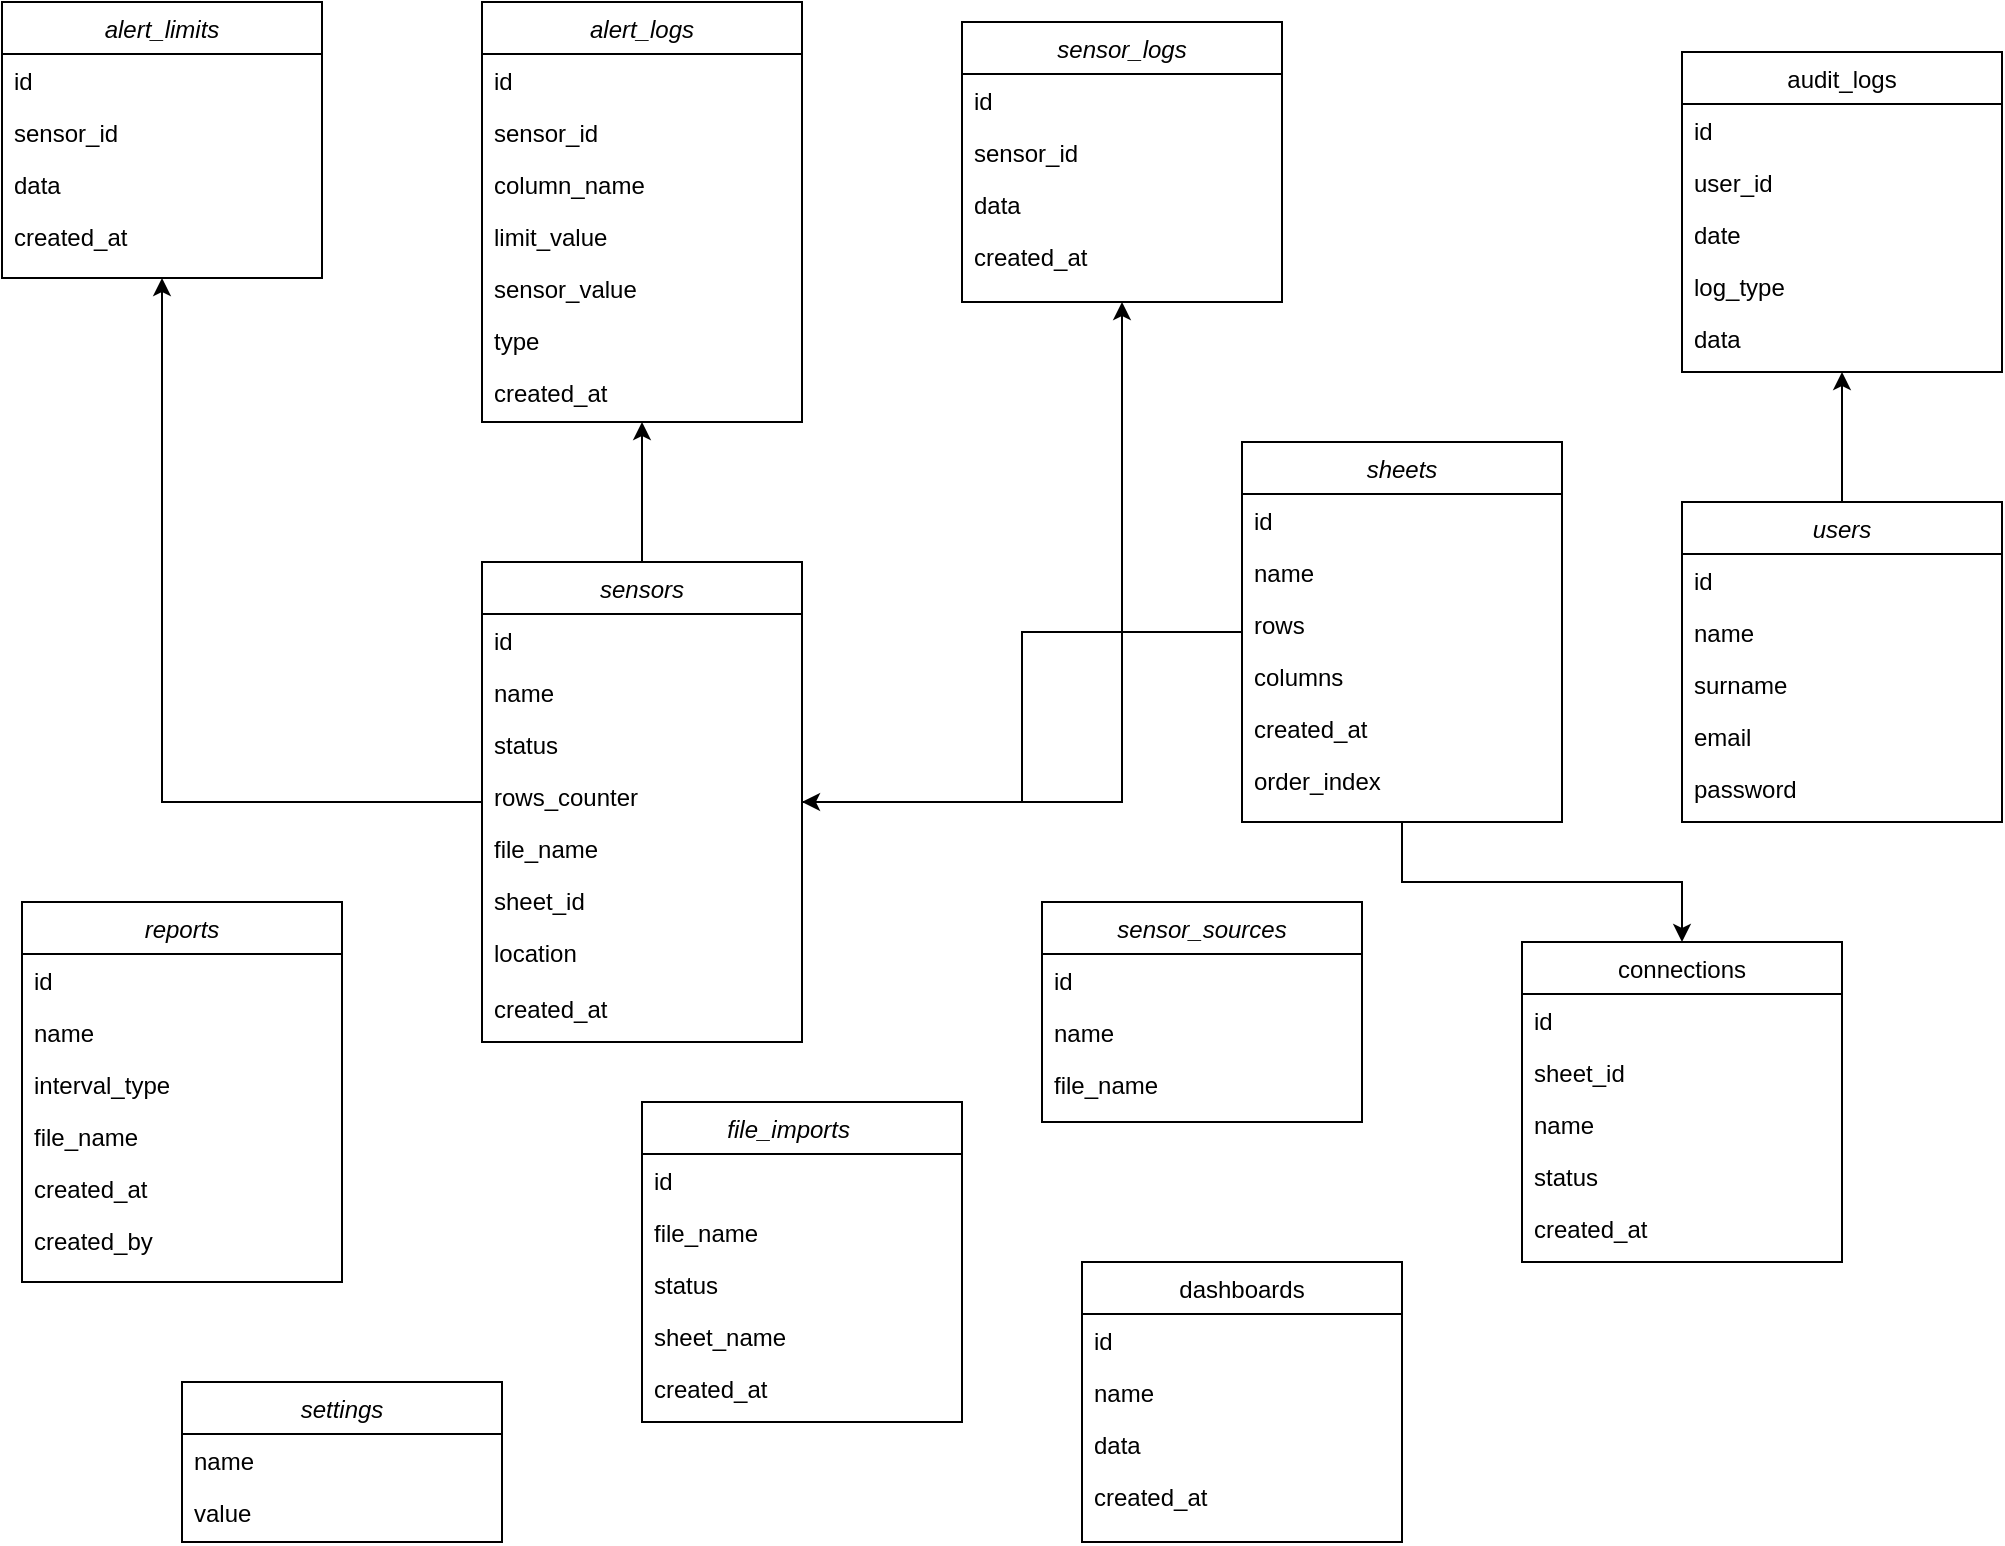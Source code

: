 <mxfile version="24.5.2" type="github">
  <diagram id="C5RBs43oDa-KdzZeNtuy" name="Page-1">
    <mxGraphModel dx="1593" dy="820" grid="1" gridSize="10" guides="1" tooltips="1" connect="1" arrows="1" fold="1" page="1" pageScale="1" pageWidth="2336" pageHeight="1654" math="0" shadow="0">
      <root>
        <mxCell id="WIyWlLk6GJQsqaUBKTNV-0" />
        <mxCell id="WIyWlLk6GJQsqaUBKTNV-1" parent="WIyWlLk6GJQsqaUBKTNV-0" />
        <mxCell id="zkfFHV4jXpPFQw0GAbJ--0" value="alert_logs" style="swimlane;fontStyle=2;align=center;verticalAlign=top;childLayout=stackLayout;horizontal=1;startSize=26;horizontalStack=0;resizeParent=1;resizeLast=0;collapsible=1;marginBottom=0;rounded=0;shadow=0;strokeWidth=1;" parent="WIyWlLk6GJQsqaUBKTNV-1" vertex="1">
          <mxGeometry x="260" y="30" width="160" height="210" as="geometry">
            <mxRectangle x="230" y="140" width="160" height="26" as="alternateBounds" />
          </mxGeometry>
        </mxCell>
        <mxCell id="zkfFHV4jXpPFQw0GAbJ--1" value="id" style="text;align=left;verticalAlign=top;spacingLeft=4;spacingRight=4;overflow=hidden;rotatable=0;points=[[0,0.5],[1,0.5]];portConstraint=eastwest;" parent="zkfFHV4jXpPFQw0GAbJ--0" vertex="1">
          <mxGeometry y="26" width="160" height="26" as="geometry" />
        </mxCell>
        <mxCell id="zkfFHV4jXpPFQw0GAbJ--2" value="sensor_id" style="text;align=left;verticalAlign=top;spacingLeft=4;spacingRight=4;overflow=hidden;rotatable=0;points=[[0,0.5],[1,0.5]];portConstraint=eastwest;rounded=0;shadow=0;html=0;" parent="zkfFHV4jXpPFQw0GAbJ--0" vertex="1">
          <mxGeometry y="52" width="160" height="26" as="geometry" />
        </mxCell>
        <mxCell id="zkfFHV4jXpPFQw0GAbJ--3" value="column_name" style="text;align=left;verticalAlign=top;spacingLeft=4;spacingRight=4;overflow=hidden;rotatable=0;points=[[0,0.5],[1,0.5]];portConstraint=eastwest;rounded=0;shadow=0;html=0;" parent="zkfFHV4jXpPFQw0GAbJ--0" vertex="1">
          <mxGeometry y="78" width="160" height="26" as="geometry" />
        </mxCell>
        <mxCell id="EYT1vPt8d5YR0Y9hA6N3-14" value="limit_value" style="text;align=left;verticalAlign=top;spacingLeft=4;spacingRight=4;overflow=hidden;rotatable=0;points=[[0,0.5],[1,0.5]];portConstraint=eastwest;rounded=0;shadow=0;html=0;" vertex="1" parent="zkfFHV4jXpPFQw0GAbJ--0">
          <mxGeometry y="104" width="160" height="26" as="geometry" />
        </mxCell>
        <mxCell id="EYT1vPt8d5YR0Y9hA6N3-15" value="sensor_value" style="text;align=left;verticalAlign=top;spacingLeft=4;spacingRight=4;overflow=hidden;rotatable=0;points=[[0,0.5],[1,0.5]];portConstraint=eastwest;rounded=0;shadow=0;html=0;" vertex="1" parent="zkfFHV4jXpPFQw0GAbJ--0">
          <mxGeometry y="130" width="160" height="26" as="geometry" />
        </mxCell>
        <mxCell id="EYT1vPt8d5YR0Y9hA6N3-16" value="type" style="text;align=left;verticalAlign=top;spacingLeft=4;spacingRight=4;overflow=hidden;rotatable=0;points=[[0,0.5],[1,0.5]];portConstraint=eastwest;rounded=0;shadow=0;html=0;" vertex="1" parent="zkfFHV4jXpPFQw0GAbJ--0">
          <mxGeometry y="156" width="160" height="26" as="geometry" />
        </mxCell>
        <mxCell id="EYT1vPt8d5YR0Y9hA6N3-17" value="created_at" style="text;align=left;verticalAlign=top;spacingLeft=4;spacingRight=4;overflow=hidden;rotatable=0;points=[[0,0.5],[1,0.5]];portConstraint=eastwest;rounded=0;shadow=0;html=0;" vertex="1" parent="zkfFHV4jXpPFQw0GAbJ--0">
          <mxGeometry y="182" width="160" height="26" as="geometry" />
        </mxCell>
        <mxCell id="zkfFHV4jXpPFQw0GAbJ--6" value="connections" style="swimlane;fontStyle=0;align=center;verticalAlign=top;childLayout=stackLayout;horizontal=1;startSize=26;horizontalStack=0;resizeParent=1;resizeLast=0;collapsible=1;marginBottom=0;rounded=0;shadow=0;strokeWidth=1;" parent="WIyWlLk6GJQsqaUBKTNV-1" vertex="1">
          <mxGeometry x="780" y="500" width="160" height="160" as="geometry">
            <mxRectangle x="130" y="380" width="160" height="26" as="alternateBounds" />
          </mxGeometry>
        </mxCell>
        <mxCell id="zkfFHV4jXpPFQw0GAbJ--7" value="id" style="text;align=left;verticalAlign=top;spacingLeft=4;spacingRight=4;overflow=hidden;rotatable=0;points=[[0,0.5],[1,0.5]];portConstraint=eastwest;" parent="zkfFHV4jXpPFQw0GAbJ--6" vertex="1">
          <mxGeometry y="26" width="160" height="26" as="geometry" />
        </mxCell>
        <mxCell id="zkfFHV4jXpPFQw0GAbJ--8" value="sheet_id" style="text;align=left;verticalAlign=top;spacingLeft=4;spacingRight=4;overflow=hidden;rotatable=0;points=[[0,0.5],[1,0.5]];portConstraint=eastwest;rounded=0;shadow=0;html=0;" parent="zkfFHV4jXpPFQw0GAbJ--6" vertex="1">
          <mxGeometry y="52" width="160" height="26" as="geometry" />
        </mxCell>
        <mxCell id="EYT1vPt8d5YR0Y9hA6N3-20" value="name" style="text;align=left;verticalAlign=top;spacingLeft=4;spacingRight=4;overflow=hidden;rotatable=0;points=[[0,0.5],[1,0.5]];portConstraint=eastwest;rounded=0;shadow=0;html=0;" vertex="1" parent="zkfFHV4jXpPFQw0GAbJ--6">
          <mxGeometry y="78" width="160" height="26" as="geometry" />
        </mxCell>
        <mxCell id="EYT1vPt8d5YR0Y9hA6N3-21" value="status" style="text;align=left;verticalAlign=top;spacingLeft=4;spacingRight=4;overflow=hidden;rotatable=0;points=[[0,0.5],[1,0.5]];portConstraint=eastwest;rounded=0;shadow=0;html=0;" vertex="1" parent="zkfFHV4jXpPFQw0GAbJ--6">
          <mxGeometry y="104" width="160" height="26" as="geometry" />
        </mxCell>
        <mxCell id="EYT1vPt8d5YR0Y9hA6N3-22" value="created_at" style="text;align=left;verticalAlign=top;spacingLeft=4;spacingRight=4;overflow=hidden;rotatable=0;points=[[0,0.5],[1,0.5]];portConstraint=eastwest;rounded=0;shadow=0;html=0;" vertex="1" parent="zkfFHV4jXpPFQw0GAbJ--6">
          <mxGeometry y="130" width="160" height="26" as="geometry" />
        </mxCell>
        <mxCell id="zkfFHV4jXpPFQw0GAbJ--13" value="dashboards" style="swimlane;fontStyle=0;align=center;verticalAlign=top;childLayout=stackLayout;horizontal=1;startSize=26;horizontalStack=0;resizeParent=1;resizeLast=0;collapsible=1;marginBottom=0;rounded=0;shadow=0;strokeWidth=1;" parent="WIyWlLk6GJQsqaUBKTNV-1" vertex="1">
          <mxGeometry x="560" y="660" width="160" height="140" as="geometry">
            <mxRectangle x="340" y="380" width="170" height="26" as="alternateBounds" />
          </mxGeometry>
        </mxCell>
        <mxCell id="zkfFHV4jXpPFQw0GAbJ--14" value="id" style="text;align=left;verticalAlign=top;spacingLeft=4;spacingRight=4;overflow=hidden;rotatable=0;points=[[0,0.5],[1,0.5]];portConstraint=eastwest;" parent="zkfFHV4jXpPFQw0GAbJ--13" vertex="1">
          <mxGeometry y="26" width="160" height="26" as="geometry" />
        </mxCell>
        <mxCell id="EYT1vPt8d5YR0Y9hA6N3-23" value="name" style="text;align=left;verticalAlign=top;spacingLeft=4;spacingRight=4;overflow=hidden;rotatable=0;points=[[0,0.5],[1,0.5]];portConstraint=eastwest;" vertex="1" parent="zkfFHV4jXpPFQw0GAbJ--13">
          <mxGeometry y="52" width="160" height="26" as="geometry" />
        </mxCell>
        <mxCell id="EYT1vPt8d5YR0Y9hA6N3-24" value="data" style="text;align=left;verticalAlign=top;spacingLeft=4;spacingRight=4;overflow=hidden;rotatable=0;points=[[0,0.5],[1,0.5]];portConstraint=eastwest;" vertex="1" parent="zkfFHV4jXpPFQw0GAbJ--13">
          <mxGeometry y="78" width="160" height="26" as="geometry" />
        </mxCell>
        <mxCell id="EYT1vPt8d5YR0Y9hA6N3-25" value="created_at" style="text;align=left;verticalAlign=top;spacingLeft=4;spacingRight=4;overflow=hidden;rotatable=0;points=[[0,0.5],[1,0.5]];portConstraint=eastwest;" vertex="1" parent="zkfFHV4jXpPFQw0GAbJ--13">
          <mxGeometry y="104" width="160" height="26" as="geometry" />
        </mxCell>
        <mxCell id="zkfFHV4jXpPFQw0GAbJ--17" value="audit_logs" style="swimlane;fontStyle=0;align=center;verticalAlign=top;childLayout=stackLayout;horizontal=1;startSize=26;horizontalStack=0;resizeParent=1;resizeLast=0;collapsible=1;marginBottom=0;rounded=0;shadow=0;strokeWidth=1;" parent="WIyWlLk6GJQsqaUBKTNV-1" vertex="1">
          <mxGeometry x="860" y="55" width="160" height="160" as="geometry">
            <mxRectangle x="550" y="140" width="160" height="26" as="alternateBounds" />
          </mxGeometry>
        </mxCell>
        <mxCell id="zkfFHV4jXpPFQw0GAbJ--18" value="id" style="text;align=left;verticalAlign=top;spacingLeft=4;spacingRight=4;overflow=hidden;rotatable=0;points=[[0,0.5],[1,0.5]];portConstraint=eastwest;" parent="zkfFHV4jXpPFQw0GAbJ--17" vertex="1">
          <mxGeometry y="26" width="160" height="26" as="geometry" />
        </mxCell>
        <mxCell id="zkfFHV4jXpPFQw0GAbJ--19" value="user_id" style="text;align=left;verticalAlign=top;spacingLeft=4;spacingRight=4;overflow=hidden;rotatable=0;points=[[0,0.5],[1,0.5]];portConstraint=eastwest;rounded=0;shadow=0;html=0;" parent="zkfFHV4jXpPFQw0GAbJ--17" vertex="1">
          <mxGeometry y="52" width="160" height="26" as="geometry" />
        </mxCell>
        <mxCell id="zkfFHV4jXpPFQw0GAbJ--20" value="date" style="text;align=left;verticalAlign=top;spacingLeft=4;spacingRight=4;overflow=hidden;rotatable=0;points=[[0,0.5],[1,0.5]];portConstraint=eastwest;rounded=0;shadow=0;html=0;" parent="zkfFHV4jXpPFQw0GAbJ--17" vertex="1">
          <mxGeometry y="78" width="160" height="26" as="geometry" />
        </mxCell>
        <mxCell id="zkfFHV4jXpPFQw0GAbJ--21" value="log_type&#xa;" style="text;align=left;verticalAlign=top;spacingLeft=4;spacingRight=4;overflow=hidden;rotatable=0;points=[[0,0.5],[1,0.5]];portConstraint=eastwest;rounded=0;shadow=0;html=0;" parent="zkfFHV4jXpPFQw0GAbJ--17" vertex="1">
          <mxGeometry y="104" width="160" height="26" as="geometry" />
        </mxCell>
        <mxCell id="zkfFHV4jXpPFQw0GAbJ--22" value="data" style="text;align=left;verticalAlign=top;spacingLeft=4;spacingRight=4;overflow=hidden;rotatable=0;points=[[0,0.5],[1,0.5]];portConstraint=eastwest;rounded=0;shadow=0;html=0;" parent="zkfFHV4jXpPFQw0GAbJ--17" vertex="1">
          <mxGeometry y="130" width="160" height="26" as="geometry" />
        </mxCell>
        <mxCell id="EYT1vPt8d5YR0Y9hA6N3-0" value="file_imports    " style="swimlane;fontStyle=2;align=center;verticalAlign=top;childLayout=stackLayout;horizontal=1;startSize=26;horizontalStack=0;resizeParent=1;resizeLast=0;collapsible=1;marginBottom=0;rounded=0;shadow=0;strokeWidth=1;" vertex="1" parent="WIyWlLk6GJQsqaUBKTNV-1">
          <mxGeometry x="340" y="580" width="160" height="160" as="geometry">
            <mxRectangle x="230" y="140" width="160" height="26" as="alternateBounds" />
          </mxGeometry>
        </mxCell>
        <mxCell id="EYT1vPt8d5YR0Y9hA6N3-1" value="id" style="text;align=left;verticalAlign=top;spacingLeft=4;spacingRight=4;overflow=hidden;rotatable=0;points=[[0,0.5],[1,0.5]];portConstraint=eastwest;" vertex="1" parent="EYT1vPt8d5YR0Y9hA6N3-0">
          <mxGeometry y="26" width="160" height="26" as="geometry" />
        </mxCell>
        <mxCell id="EYT1vPt8d5YR0Y9hA6N3-2" value="file_name" style="text;align=left;verticalAlign=top;spacingLeft=4;spacingRight=4;overflow=hidden;rotatable=0;points=[[0,0.5],[1,0.5]];portConstraint=eastwest;rounded=0;shadow=0;html=0;" vertex="1" parent="EYT1vPt8d5YR0Y9hA6N3-0">
          <mxGeometry y="52" width="160" height="26" as="geometry" />
        </mxCell>
        <mxCell id="EYT1vPt8d5YR0Y9hA6N3-3" value="status" style="text;align=left;verticalAlign=top;spacingLeft=4;spacingRight=4;overflow=hidden;rotatable=0;points=[[0,0.5],[1,0.5]];portConstraint=eastwest;rounded=0;shadow=0;html=0;" vertex="1" parent="EYT1vPt8d5YR0Y9hA6N3-0">
          <mxGeometry y="78" width="160" height="26" as="geometry" />
        </mxCell>
        <mxCell id="EYT1vPt8d5YR0Y9hA6N3-26" value="sheet_name" style="text;align=left;verticalAlign=top;spacingLeft=4;spacingRight=4;overflow=hidden;rotatable=0;points=[[0,0.5],[1,0.5]];portConstraint=eastwest;rounded=0;shadow=0;html=0;" vertex="1" parent="EYT1vPt8d5YR0Y9hA6N3-0">
          <mxGeometry y="104" width="160" height="26" as="geometry" />
        </mxCell>
        <mxCell id="EYT1vPt8d5YR0Y9hA6N3-27" value="created_at" style="text;align=left;verticalAlign=top;spacingLeft=4;spacingRight=4;overflow=hidden;rotatable=0;points=[[0,0.5],[1,0.5]];portConstraint=eastwest;rounded=0;shadow=0;html=0;" vertex="1" parent="EYT1vPt8d5YR0Y9hA6N3-0">
          <mxGeometry y="130" width="160" height="26" as="geometry" />
        </mxCell>
        <mxCell id="EYT1vPt8d5YR0Y9hA6N3-6" value="alert_limits" style="swimlane;fontStyle=2;align=center;verticalAlign=top;childLayout=stackLayout;horizontal=1;startSize=26;horizontalStack=0;resizeParent=1;resizeLast=0;collapsible=1;marginBottom=0;rounded=0;shadow=0;strokeWidth=1;" vertex="1" parent="WIyWlLk6GJQsqaUBKTNV-1">
          <mxGeometry x="20" y="30" width="160" height="138" as="geometry">
            <mxRectangle x="230" y="140" width="160" height="26" as="alternateBounds" />
          </mxGeometry>
        </mxCell>
        <mxCell id="EYT1vPt8d5YR0Y9hA6N3-7" value="id" style="text;align=left;verticalAlign=top;spacingLeft=4;spacingRight=4;overflow=hidden;rotatable=0;points=[[0,0.5],[1,0.5]];portConstraint=eastwest;" vertex="1" parent="EYT1vPt8d5YR0Y9hA6N3-6">
          <mxGeometry y="26" width="160" height="26" as="geometry" />
        </mxCell>
        <mxCell id="EYT1vPt8d5YR0Y9hA6N3-8" value="sensor_id" style="text;align=left;verticalAlign=top;spacingLeft=4;spacingRight=4;overflow=hidden;rotatable=0;points=[[0,0.5],[1,0.5]];portConstraint=eastwest;rounded=0;shadow=0;html=0;" vertex="1" parent="EYT1vPt8d5YR0Y9hA6N3-6">
          <mxGeometry y="52" width="160" height="26" as="geometry" />
        </mxCell>
        <mxCell id="EYT1vPt8d5YR0Y9hA6N3-9" value="data" style="text;align=left;verticalAlign=top;spacingLeft=4;spacingRight=4;overflow=hidden;rotatable=0;points=[[0,0.5],[1,0.5]];portConstraint=eastwest;rounded=0;shadow=0;html=0;" vertex="1" parent="EYT1vPt8d5YR0Y9hA6N3-6">
          <mxGeometry y="78" width="160" height="26" as="geometry" />
        </mxCell>
        <mxCell id="EYT1vPt8d5YR0Y9hA6N3-13" value="created_at&#xa;" style="text;align=left;verticalAlign=top;spacingLeft=4;spacingRight=4;overflow=hidden;rotatable=0;points=[[0,0.5],[1,0.5]];portConstraint=eastwest;rounded=0;shadow=0;html=0;" vertex="1" parent="EYT1vPt8d5YR0Y9hA6N3-6">
          <mxGeometry y="104" width="160" height="26" as="geometry" />
        </mxCell>
        <mxCell id="EYT1vPt8d5YR0Y9hA6N3-28" value="reports" style="swimlane;fontStyle=2;align=center;verticalAlign=top;childLayout=stackLayout;horizontal=1;startSize=26;horizontalStack=0;resizeParent=1;resizeLast=0;collapsible=1;marginBottom=0;rounded=0;shadow=0;strokeWidth=1;" vertex="1" parent="WIyWlLk6GJQsqaUBKTNV-1">
          <mxGeometry x="30" y="480" width="160" height="190" as="geometry">
            <mxRectangle x="230" y="140" width="160" height="26" as="alternateBounds" />
          </mxGeometry>
        </mxCell>
        <mxCell id="EYT1vPt8d5YR0Y9hA6N3-29" value="id" style="text;align=left;verticalAlign=top;spacingLeft=4;spacingRight=4;overflow=hidden;rotatable=0;points=[[0,0.5],[1,0.5]];portConstraint=eastwest;" vertex="1" parent="EYT1vPt8d5YR0Y9hA6N3-28">
          <mxGeometry y="26" width="160" height="26" as="geometry" />
        </mxCell>
        <mxCell id="EYT1vPt8d5YR0Y9hA6N3-30" value="name" style="text;align=left;verticalAlign=top;spacingLeft=4;spacingRight=4;overflow=hidden;rotatable=0;points=[[0,0.5],[1,0.5]];portConstraint=eastwest;rounded=0;shadow=0;html=0;" vertex="1" parent="EYT1vPt8d5YR0Y9hA6N3-28">
          <mxGeometry y="52" width="160" height="26" as="geometry" />
        </mxCell>
        <mxCell id="EYT1vPt8d5YR0Y9hA6N3-31" value="interval_type" style="text;align=left;verticalAlign=top;spacingLeft=4;spacingRight=4;overflow=hidden;rotatable=0;points=[[0,0.5],[1,0.5]];portConstraint=eastwest;rounded=0;shadow=0;html=0;" vertex="1" parent="EYT1vPt8d5YR0Y9hA6N3-28">
          <mxGeometry y="78" width="160" height="26" as="geometry" />
        </mxCell>
        <mxCell id="EYT1vPt8d5YR0Y9hA6N3-32" value="file_name" style="text;align=left;verticalAlign=top;spacingLeft=4;spacingRight=4;overflow=hidden;rotatable=0;points=[[0,0.5],[1,0.5]];portConstraint=eastwest;rounded=0;shadow=0;html=0;" vertex="1" parent="EYT1vPt8d5YR0Y9hA6N3-28">
          <mxGeometry y="104" width="160" height="26" as="geometry" />
        </mxCell>
        <mxCell id="EYT1vPt8d5YR0Y9hA6N3-33" value="created_at" style="text;align=left;verticalAlign=top;spacingLeft=4;spacingRight=4;overflow=hidden;rotatable=0;points=[[0,0.5],[1,0.5]];portConstraint=eastwest;rounded=0;shadow=0;html=0;" vertex="1" parent="EYT1vPt8d5YR0Y9hA6N3-28">
          <mxGeometry y="130" width="160" height="26" as="geometry" />
        </mxCell>
        <mxCell id="EYT1vPt8d5YR0Y9hA6N3-34" value="created_by" style="text;align=left;verticalAlign=top;spacingLeft=4;spacingRight=4;overflow=hidden;rotatable=0;points=[[0,0.5],[1,0.5]];portConstraint=eastwest;rounded=0;shadow=0;html=0;" vertex="1" parent="EYT1vPt8d5YR0Y9hA6N3-28">
          <mxGeometry y="156" width="160" height="26" as="geometry" />
        </mxCell>
        <mxCell id="EYT1vPt8d5YR0Y9hA6N3-36" value="sensor_logs" style="swimlane;fontStyle=2;align=center;verticalAlign=top;childLayout=stackLayout;horizontal=1;startSize=26;horizontalStack=0;resizeParent=1;resizeLast=0;collapsible=1;marginBottom=0;rounded=0;shadow=0;strokeWidth=1;" vertex="1" parent="WIyWlLk6GJQsqaUBKTNV-1">
          <mxGeometry x="500" y="40" width="160" height="140" as="geometry">
            <mxRectangle x="230" y="140" width="160" height="26" as="alternateBounds" />
          </mxGeometry>
        </mxCell>
        <mxCell id="EYT1vPt8d5YR0Y9hA6N3-37" value="id" style="text;align=left;verticalAlign=top;spacingLeft=4;spacingRight=4;overflow=hidden;rotatable=0;points=[[0,0.5],[1,0.5]];portConstraint=eastwest;" vertex="1" parent="EYT1vPt8d5YR0Y9hA6N3-36">
          <mxGeometry y="26" width="160" height="26" as="geometry" />
        </mxCell>
        <mxCell id="EYT1vPt8d5YR0Y9hA6N3-38" value="sensor_id" style="text;align=left;verticalAlign=top;spacingLeft=4;spacingRight=4;overflow=hidden;rotatable=0;points=[[0,0.5],[1,0.5]];portConstraint=eastwest;rounded=0;shadow=0;html=0;" vertex="1" parent="EYT1vPt8d5YR0Y9hA6N3-36">
          <mxGeometry y="52" width="160" height="26" as="geometry" />
        </mxCell>
        <mxCell id="EYT1vPt8d5YR0Y9hA6N3-39" value="data" style="text;align=left;verticalAlign=top;spacingLeft=4;spacingRight=4;overflow=hidden;rotatable=0;points=[[0,0.5],[1,0.5]];portConstraint=eastwest;rounded=0;shadow=0;html=0;" vertex="1" parent="EYT1vPt8d5YR0Y9hA6N3-36">
          <mxGeometry y="78" width="160" height="26" as="geometry" />
        </mxCell>
        <mxCell id="EYT1vPt8d5YR0Y9hA6N3-40" value="created_at" style="text;align=left;verticalAlign=top;spacingLeft=4;spacingRight=4;overflow=hidden;rotatable=0;points=[[0,0.5],[1,0.5]];portConstraint=eastwest;rounded=0;shadow=0;html=0;" vertex="1" parent="EYT1vPt8d5YR0Y9hA6N3-36">
          <mxGeometry y="104" width="160" height="26" as="geometry" />
        </mxCell>
        <mxCell id="EYT1vPt8d5YR0Y9hA6N3-44" value="sensor_sources" style="swimlane;fontStyle=2;align=center;verticalAlign=top;childLayout=stackLayout;horizontal=1;startSize=26;horizontalStack=0;resizeParent=1;resizeLast=0;collapsible=1;marginBottom=0;rounded=0;shadow=0;strokeWidth=1;" vertex="1" parent="WIyWlLk6GJQsqaUBKTNV-1">
          <mxGeometry x="540" y="480" width="160" height="110" as="geometry">
            <mxRectangle x="230" y="140" width="160" height="26" as="alternateBounds" />
          </mxGeometry>
        </mxCell>
        <mxCell id="EYT1vPt8d5YR0Y9hA6N3-45" value="id" style="text;align=left;verticalAlign=top;spacingLeft=4;spacingRight=4;overflow=hidden;rotatable=0;points=[[0,0.5],[1,0.5]];portConstraint=eastwest;" vertex="1" parent="EYT1vPt8d5YR0Y9hA6N3-44">
          <mxGeometry y="26" width="160" height="26" as="geometry" />
        </mxCell>
        <mxCell id="EYT1vPt8d5YR0Y9hA6N3-46" value="name" style="text;align=left;verticalAlign=top;spacingLeft=4;spacingRight=4;overflow=hidden;rotatable=0;points=[[0,0.5],[1,0.5]];portConstraint=eastwest;rounded=0;shadow=0;html=0;" vertex="1" parent="EYT1vPt8d5YR0Y9hA6N3-44">
          <mxGeometry y="52" width="160" height="26" as="geometry" />
        </mxCell>
        <mxCell id="EYT1vPt8d5YR0Y9hA6N3-47" value="file_name" style="text;align=left;verticalAlign=top;spacingLeft=4;spacingRight=4;overflow=hidden;rotatable=0;points=[[0,0.5],[1,0.5]];portConstraint=eastwest;rounded=0;shadow=0;html=0;" vertex="1" parent="EYT1vPt8d5YR0Y9hA6N3-44">
          <mxGeometry y="78" width="160" height="26" as="geometry" />
        </mxCell>
        <mxCell id="EYT1vPt8d5YR0Y9hA6N3-134" style="edgeStyle=orthogonalEdgeStyle;rounded=0;orthogonalLoop=1;jettySize=auto;html=1;entryX=0.5;entryY=1;entryDx=0;entryDy=0;" edge="1" parent="WIyWlLk6GJQsqaUBKTNV-1" source="EYT1vPt8d5YR0Y9hA6N3-52" target="EYT1vPt8d5YR0Y9hA6N3-6">
          <mxGeometry relative="1" as="geometry" />
        </mxCell>
        <mxCell id="EYT1vPt8d5YR0Y9hA6N3-135" style="edgeStyle=orthogonalEdgeStyle;rounded=0;orthogonalLoop=1;jettySize=auto;html=1;" edge="1" parent="WIyWlLk6GJQsqaUBKTNV-1" source="EYT1vPt8d5YR0Y9hA6N3-52" target="zkfFHV4jXpPFQw0GAbJ--0">
          <mxGeometry relative="1" as="geometry" />
        </mxCell>
        <mxCell id="EYT1vPt8d5YR0Y9hA6N3-136" style="edgeStyle=orthogonalEdgeStyle;rounded=0;orthogonalLoop=1;jettySize=auto;html=1;" edge="1" parent="WIyWlLk6GJQsqaUBKTNV-1" source="EYT1vPt8d5YR0Y9hA6N3-52" target="EYT1vPt8d5YR0Y9hA6N3-36">
          <mxGeometry relative="1" as="geometry" />
        </mxCell>
        <mxCell id="EYT1vPt8d5YR0Y9hA6N3-52" value="sensors" style="swimlane;fontStyle=2;align=center;verticalAlign=top;childLayout=stackLayout;horizontal=1;startSize=26;horizontalStack=0;resizeParent=1;resizeLast=0;collapsible=1;marginBottom=0;rounded=0;shadow=0;strokeWidth=1;" vertex="1" parent="WIyWlLk6GJQsqaUBKTNV-1">
          <mxGeometry x="260" y="310" width="160" height="240" as="geometry">
            <mxRectangle x="230" y="140" width="160" height="26" as="alternateBounds" />
          </mxGeometry>
        </mxCell>
        <mxCell id="EYT1vPt8d5YR0Y9hA6N3-53" value="id" style="text;align=left;verticalAlign=top;spacingLeft=4;spacingRight=4;overflow=hidden;rotatable=0;points=[[0,0.5],[1,0.5]];portConstraint=eastwest;" vertex="1" parent="EYT1vPt8d5YR0Y9hA6N3-52">
          <mxGeometry y="26" width="160" height="26" as="geometry" />
        </mxCell>
        <mxCell id="EYT1vPt8d5YR0Y9hA6N3-54" value="name" style="text;align=left;verticalAlign=top;spacingLeft=4;spacingRight=4;overflow=hidden;rotatable=0;points=[[0,0.5],[1,0.5]];portConstraint=eastwest;rounded=0;shadow=0;html=0;" vertex="1" parent="EYT1vPt8d5YR0Y9hA6N3-52">
          <mxGeometry y="52" width="160" height="26" as="geometry" />
        </mxCell>
        <mxCell id="EYT1vPt8d5YR0Y9hA6N3-55" value="status" style="text;align=left;verticalAlign=top;spacingLeft=4;spacingRight=4;overflow=hidden;rotatable=0;points=[[0,0.5],[1,0.5]];portConstraint=eastwest;rounded=0;shadow=0;html=0;" vertex="1" parent="EYT1vPt8d5YR0Y9hA6N3-52">
          <mxGeometry y="78" width="160" height="26" as="geometry" />
        </mxCell>
        <mxCell id="EYT1vPt8d5YR0Y9hA6N3-56" value="rows_counter" style="text;align=left;verticalAlign=top;spacingLeft=4;spacingRight=4;overflow=hidden;rotatable=0;points=[[0,0.5],[1,0.5]];portConstraint=eastwest;rounded=0;shadow=0;html=0;" vertex="1" parent="EYT1vPt8d5YR0Y9hA6N3-52">
          <mxGeometry y="104" width="160" height="26" as="geometry" />
        </mxCell>
        <mxCell id="EYT1vPt8d5YR0Y9hA6N3-57" value="file_name" style="text;align=left;verticalAlign=top;spacingLeft=4;spacingRight=4;overflow=hidden;rotatable=0;points=[[0,0.5],[1,0.5]];portConstraint=eastwest;rounded=0;shadow=0;html=0;" vertex="1" parent="EYT1vPt8d5YR0Y9hA6N3-52">
          <mxGeometry y="130" width="160" height="26" as="geometry" />
        </mxCell>
        <mxCell id="EYT1vPt8d5YR0Y9hA6N3-58" value="sheet_id" style="text;align=left;verticalAlign=top;spacingLeft=4;spacingRight=4;overflow=hidden;rotatable=0;points=[[0,0.5],[1,0.5]];portConstraint=eastwest;rounded=0;shadow=0;html=0;" vertex="1" parent="EYT1vPt8d5YR0Y9hA6N3-52">
          <mxGeometry y="156" width="160" height="26" as="geometry" />
        </mxCell>
        <mxCell id="EYT1vPt8d5YR0Y9hA6N3-59" value="location" style="text;align=left;verticalAlign=top;spacingLeft=4;spacingRight=4;overflow=hidden;rotatable=0;points=[[0,0.5],[1,0.5]];portConstraint=eastwest;rounded=0;shadow=0;html=0;" vertex="1" parent="EYT1vPt8d5YR0Y9hA6N3-52">
          <mxGeometry y="182" width="160" height="28" as="geometry" />
        </mxCell>
        <mxCell id="EYT1vPt8d5YR0Y9hA6N3-68" value="created_at" style="text;align=left;verticalAlign=top;spacingLeft=4;spacingRight=4;overflow=hidden;rotatable=0;points=[[0,0.5],[1,0.5]];portConstraint=eastwest;rounded=0;shadow=0;html=0;" vertex="1" parent="EYT1vPt8d5YR0Y9hA6N3-52">
          <mxGeometry y="210" width="160" height="28" as="geometry" />
        </mxCell>
        <mxCell id="EYT1vPt8d5YR0Y9hA6N3-69" value="settings" style="swimlane;fontStyle=2;align=center;verticalAlign=top;childLayout=stackLayout;horizontal=1;startSize=26;horizontalStack=0;resizeParent=1;resizeLast=0;collapsible=1;marginBottom=0;rounded=0;shadow=0;strokeWidth=1;" vertex="1" parent="WIyWlLk6GJQsqaUBKTNV-1">
          <mxGeometry x="110" y="720" width="160" height="80" as="geometry">
            <mxRectangle x="230" y="140" width="160" height="26" as="alternateBounds" />
          </mxGeometry>
        </mxCell>
        <mxCell id="EYT1vPt8d5YR0Y9hA6N3-71" value="name" style="text;align=left;verticalAlign=top;spacingLeft=4;spacingRight=4;overflow=hidden;rotatable=0;points=[[0,0.5],[1,0.5]];portConstraint=eastwest;rounded=0;shadow=0;html=0;" vertex="1" parent="EYT1vPt8d5YR0Y9hA6N3-69">
          <mxGeometry y="26" width="160" height="26" as="geometry" />
        </mxCell>
        <mxCell id="EYT1vPt8d5YR0Y9hA6N3-72" value="value" style="text;align=left;verticalAlign=top;spacingLeft=4;spacingRight=4;overflow=hidden;rotatable=0;points=[[0,0.5],[1,0.5]];portConstraint=eastwest;rounded=0;shadow=0;html=0;" vertex="1" parent="EYT1vPt8d5YR0Y9hA6N3-69">
          <mxGeometry y="52" width="160" height="26" as="geometry" />
        </mxCell>
        <mxCell id="EYT1vPt8d5YR0Y9hA6N3-137" style="edgeStyle=orthogonalEdgeStyle;rounded=0;orthogonalLoop=1;jettySize=auto;html=1;" edge="1" parent="WIyWlLk6GJQsqaUBKTNV-1" source="EYT1vPt8d5YR0Y9hA6N3-78" target="EYT1vPt8d5YR0Y9hA6N3-52">
          <mxGeometry relative="1" as="geometry" />
        </mxCell>
        <mxCell id="EYT1vPt8d5YR0Y9hA6N3-139" style="edgeStyle=orthogonalEdgeStyle;rounded=0;orthogonalLoop=1;jettySize=auto;html=1;" edge="1" parent="WIyWlLk6GJQsqaUBKTNV-1" source="EYT1vPt8d5YR0Y9hA6N3-78" target="zkfFHV4jXpPFQw0GAbJ--6">
          <mxGeometry relative="1" as="geometry" />
        </mxCell>
        <mxCell id="EYT1vPt8d5YR0Y9hA6N3-78" value="sheets" style="swimlane;fontStyle=2;align=center;verticalAlign=top;childLayout=stackLayout;horizontal=1;startSize=26;horizontalStack=0;resizeParent=1;resizeLast=0;collapsible=1;marginBottom=0;rounded=0;shadow=0;strokeWidth=1;" vertex="1" parent="WIyWlLk6GJQsqaUBKTNV-1">
          <mxGeometry x="640" y="250" width="160" height="190" as="geometry">
            <mxRectangle x="230" y="140" width="160" height="26" as="alternateBounds" />
          </mxGeometry>
        </mxCell>
        <mxCell id="EYT1vPt8d5YR0Y9hA6N3-79" value="id" style="text;align=left;verticalAlign=top;spacingLeft=4;spacingRight=4;overflow=hidden;rotatable=0;points=[[0,0.5],[1,0.5]];portConstraint=eastwest;" vertex="1" parent="EYT1vPt8d5YR0Y9hA6N3-78">
          <mxGeometry y="26" width="160" height="26" as="geometry" />
        </mxCell>
        <mxCell id="EYT1vPt8d5YR0Y9hA6N3-80" value="name" style="text;align=left;verticalAlign=top;spacingLeft=4;spacingRight=4;overflow=hidden;rotatable=0;points=[[0,0.5],[1,0.5]];portConstraint=eastwest;rounded=0;shadow=0;html=0;" vertex="1" parent="EYT1vPt8d5YR0Y9hA6N3-78">
          <mxGeometry y="52" width="160" height="26" as="geometry" />
        </mxCell>
        <mxCell id="EYT1vPt8d5YR0Y9hA6N3-81" value="rows" style="text;align=left;verticalAlign=top;spacingLeft=4;spacingRight=4;overflow=hidden;rotatable=0;points=[[0,0.5],[1,0.5]];portConstraint=eastwest;rounded=0;shadow=0;html=0;" vertex="1" parent="EYT1vPt8d5YR0Y9hA6N3-78">
          <mxGeometry y="78" width="160" height="26" as="geometry" />
        </mxCell>
        <mxCell id="EYT1vPt8d5YR0Y9hA6N3-82" value="columns" style="text;align=left;verticalAlign=top;spacingLeft=4;spacingRight=4;overflow=hidden;rotatable=0;points=[[0,0.5],[1,0.5]];portConstraint=eastwest;rounded=0;shadow=0;html=0;" vertex="1" parent="EYT1vPt8d5YR0Y9hA6N3-78">
          <mxGeometry y="104" width="160" height="26" as="geometry" />
        </mxCell>
        <mxCell id="EYT1vPt8d5YR0Y9hA6N3-83" value="created_at" style="text;align=left;verticalAlign=top;spacingLeft=4;spacingRight=4;overflow=hidden;rotatable=0;points=[[0,0.5],[1,0.5]];portConstraint=eastwest;rounded=0;shadow=0;html=0;" vertex="1" parent="EYT1vPt8d5YR0Y9hA6N3-78">
          <mxGeometry y="130" width="160" height="26" as="geometry" />
        </mxCell>
        <mxCell id="EYT1vPt8d5YR0Y9hA6N3-84" value="order_index" style="text;align=left;verticalAlign=top;spacingLeft=4;spacingRight=4;overflow=hidden;rotatable=0;points=[[0,0.5],[1,0.5]];portConstraint=eastwest;rounded=0;shadow=0;html=0;" vertex="1" parent="EYT1vPt8d5YR0Y9hA6N3-78">
          <mxGeometry y="156" width="160" height="26" as="geometry" />
        </mxCell>
        <mxCell id="EYT1vPt8d5YR0Y9hA6N3-138" style="edgeStyle=orthogonalEdgeStyle;rounded=0;orthogonalLoop=1;jettySize=auto;html=1;entryX=0.5;entryY=1;entryDx=0;entryDy=0;" edge="1" parent="WIyWlLk6GJQsqaUBKTNV-1" source="EYT1vPt8d5YR0Y9hA6N3-87" target="zkfFHV4jXpPFQw0GAbJ--17">
          <mxGeometry relative="1" as="geometry" />
        </mxCell>
        <mxCell id="EYT1vPt8d5YR0Y9hA6N3-87" value="users" style="swimlane;fontStyle=2;align=center;verticalAlign=top;childLayout=stackLayout;horizontal=1;startSize=26;horizontalStack=0;resizeParent=1;resizeLast=0;collapsible=1;marginBottom=0;rounded=0;shadow=0;strokeWidth=1;" vertex="1" parent="WIyWlLk6GJQsqaUBKTNV-1">
          <mxGeometry x="860" y="280" width="160" height="160" as="geometry">
            <mxRectangle x="230" y="140" width="160" height="26" as="alternateBounds" />
          </mxGeometry>
        </mxCell>
        <mxCell id="EYT1vPt8d5YR0Y9hA6N3-88" value="id" style="text;align=left;verticalAlign=top;spacingLeft=4;spacingRight=4;overflow=hidden;rotatable=0;points=[[0,0.5],[1,0.5]];portConstraint=eastwest;" vertex="1" parent="EYT1vPt8d5YR0Y9hA6N3-87">
          <mxGeometry y="26" width="160" height="26" as="geometry" />
        </mxCell>
        <mxCell id="EYT1vPt8d5YR0Y9hA6N3-89" value="name" style="text;align=left;verticalAlign=top;spacingLeft=4;spacingRight=4;overflow=hidden;rotatable=0;points=[[0,0.5],[1,0.5]];portConstraint=eastwest;rounded=0;shadow=0;html=0;" vertex="1" parent="EYT1vPt8d5YR0Y9hA6N3-87">
          <mxGeometry y="52" width="160" height="26" as="geometry" />
        </mxCell>
        <mxCell id="EYT1vPt8d5YR0Y9hA6N3-90" value="surname" style="text;align=left;verticalAlign=top;spacingLeft=4;spacingRight=4;overflow=hidden;rotatable=0;points=[[0,0.5],[1,0.5]];portConstraint=eastwest;rounded=0;shadow=0;html=0;" vertex="1" parent="EYT1vPt8d5YR0Y9hA6N3-87">
          <mxGeometry y="78" width="160" height="26" as="geometry" />
        </mxCell>
        <mxCell id="EYT1vPt8d5YR0Y9hA6N3-91" value="email" style="text;align=left;verticalAlign=top;spacingLeft=4;spacingRight=4;overflow=hidden;rotatable=0;points=[[0,0.5],[1,0.5]];portConstraint=eastwest;rounded=0;shadow=0;html=0;" vertex="1" parent="EYT1vPt8d5YR0Y9hA6N3-87">
          <mxGeometry y="104" width="160" height="26" as="geometry" />
        </mxCell>
        <mxCell id="EYT1vPt8d5YR0Y9hA6N3-92" value="password" style="text;align=left;verticalAlign=top;spacingLeft=4;spacingRight=4;overflow=hidden;rotatable=0;points=[[0,0.5],[1,0.5]];portConstraint=eastwest;rounded=0;shadow=0;html=0;" vertex="1" parent="EYT1vPt8d5YR0Y9hA6N3-87">
          <mxGeometry y="130" width="160" height="26" as="geometry" />
        </mxCell>
      </root>
    </mxGraphModel>
  </diagram>
</mxfile>
